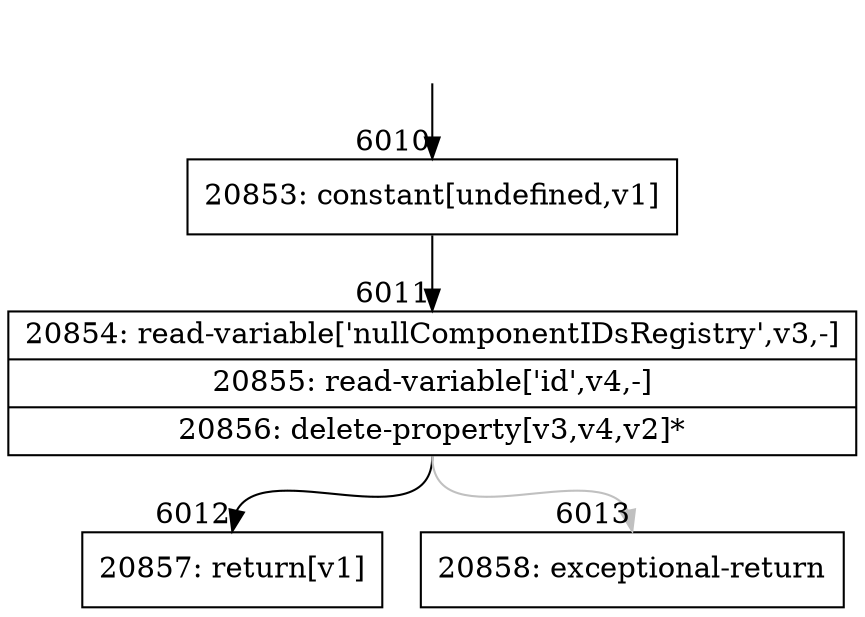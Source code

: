 digraph {
rankdir="TD"
BB_entry405[shape=none,label=""];
BB_entry405 -> BB6010 [tailport=s, headport=n, headlabel="    6010"]
BB6010 [shape=record label="{20853: constant[undefined,v1]}" ] 
BB6010 -> BB6011 [tailport=s, headport=n, headlabel="      6011"]
BB6011 [shape=record label="{20854: read-variable['nullComponentIDsRegistry',v3,-]|20855: read-variable['id',v4,-]|20856: delete-property[v3,v4,v2]*}" ] 
BB6011 -> BB6012 [tailport=s, headport=n, headlabel="      6012"]
BB6011 -> BB6013 [tailport=s, headport=n, color=gray, headlabel="      6013"]
BB6012 [shape=record label="{20857: return[v1]}" ] 
BB6013 [shape=record label="{20858: exceptional-return}" ] 
//#$~ 10642
}
